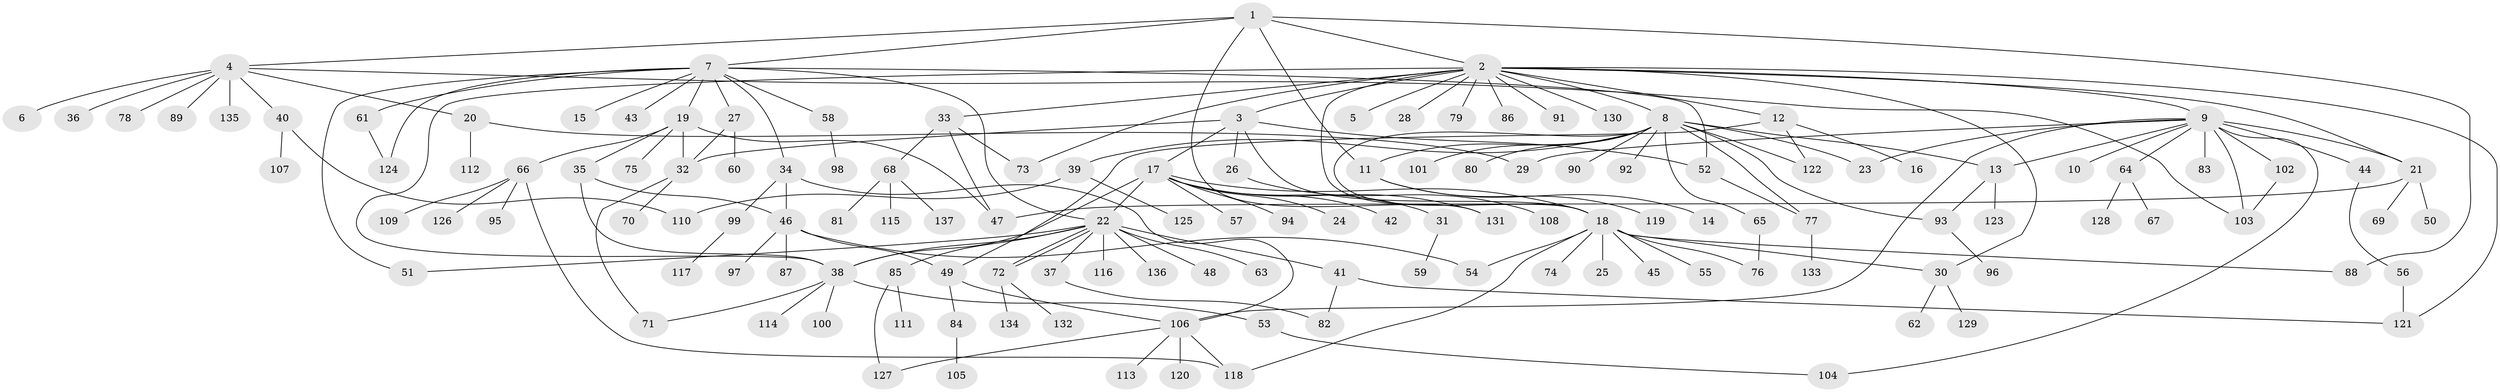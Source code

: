 // Generated by graph-tools (version 1.1) at 2025/35/03/09/25 02:35:31]
// undirected, 137 vertices, 180 edges
graph export_dot {
graph [start="1"]
  node [color=gray90,style=filled];
  1;
  2;
  3;
  4;
  5;
  6;
  7;
  8;
  9;
  10;
  11;
  12;
  13;
  14;
  15;
  16;
  17;
  18;
  19;
  20;
  21;
  22;
  23;
  24;
  25;
  26;
  27;
  28;
  29;
  30;
  31;
  32;
  33;
  34;
  35;
  36;
  37;
  38;
  39;
  40;
  41;
  42;
  43;
  44;
  45;
  46;
  47;
  48;
  49;
  50;
  51;
  52;
  53;
  54;
  55;
  56;
  57;
  58;
  59;
  60;
  61;
  62;
  63;
  64;
  65;
  66;
  67;
  68;
  69;
  70;
  71;
  72;
  73;
  74;
  75;
  76;
  77;
  78;
  79;
  80;
  81;
  82;
  83;
  84;
  85;
  86;
  87;
  88;
  89;
  90;
  91;
  92;
  93;
  94;
  95;
  96;
  97;
  98;
  99;
  100;
  101;
  102;
  103;
  104;
  105;
  106;
  107;
  108;
  109;
  110;
  111;
  112;
  113;
  114;
  115;
  116;
  117;
  118;
  119;
  120;
  121;
  122;
  123;
  124;
  125;
  126;
  127;
  128;
  129;
  130;
  131;
  132;
  133;
  134;
  135;
  136;
  137;
  1 -- 2;
  1 -- 4;
  1 -- 7;
  1 -- 11;
  1 -- 88;
  1 -- 131;
  2 -- 3;
  2 -- 5;
  2 -- 8;
  2 -- 9;
  2 -- 12;
  2 -- 18;
  2 -- 21;
  2 -- 28;
  2 -- 30;
  2 -- 33;
  2 -- 38;
  2 -- 73;
  2 -- 79;
  2 -- 86;
  2 -- 91;
  2 -- 121;
  2 -- 130;
  3 -- 17;
  3 -- 18;
  3 -- 26;
  3 -- 32;
  3 -- 52;
  4 -- 6;
  4 -- 20;
  4 -- 36;
  4 -- 40;
  4 -- 78;
  4 -- 89;
  4 -- 103;
  4 -- 135;
  7 -- 15;
  7 -- 19;
  7 -- 22;
  7 -- 27;
  7 -- 34;
  7 -- 43;
  7 -- 51;
  7 -- 52;
  7 -- 58;
  7 -- 61;
  7 -- 124;
  8 -- 11;
  8 -- 13;
  8 -- 18;
  8 -- 23;
  8 -- 39;
  8 -- 65;
  8 -- 77;
  8 -- 80;
  8 -- 90;
  8 -- 92;
  8 -- 93;
  8 -- 101;
  8 -- 122;
  9 -- 10;
  9 -- 13;
  9 -- 21;
  9 -- 23;
  9 -- 29;
  9 -- 44;
  9 -- 64;
  9 -- 83;
  9 -- 102;
  9 -- 103;
  9 -- 104;
  9 -- 106;
  11 -- 14;
  11 -- 119;
  12 -- 16;
  12 -- 49;
  12 -- 122;
  13 -- 93;
  13 -- 123;
  17 -- 18;
  17 -- 22;
  17 -- 24;
  17 -- 31;
  17 -- 38;
  17 -- 42;
  17 -- 57;
  17 -- 94;
  17 -- 131;
  18 -- 25;
  18 -- 30;
  18 -- 45;
  18 -- 54;
  18 -- 55;
  18 -- 74;
  18 -- 76;
  18 -- 88;
  18 -- 118;
  19 -- 32;
  19 -- 35;
  19 -- 47;
  19 -- 66;
  19 -- 75;
  20 -- 29;
  20 -- 112;
  21 -- 47;
  21 -- 50;
  21 -- 69;
  22 -- 37;
  22 -- 38;
  22 -- 41;
  22 -- 48;
  22 -- 51;
  22 -- 63;
  22 -- 72;
  22 -- 72;
  22 -- 85;
  22 -- 116;
  22 -- 136;
  26 -- 108;
  27 -- 32;
  27 -- 60;
  30 -- 62;
  30 -- 129;
  31 -- 59;
  32 -- 70;
  32 -- 71;
  33 -- 47;
  33 -- 68;
  33 -- 73;
  34 -- 46;
  34 -- 99;
  34 -- 106;
  35 -- 38;
  35 -- 46;
  37 -- 82;
  38 -- 53;
  38 -- 71;
  38 -- 100;
  38 -- 114;
  39 -- 110;
  39 -- 125;
  40 -- 107;
  40 -- 110;
  41 -- 82;
  41 -- 121;
  44 -- 56;
  46 -- 49;
  46 -- 54;
  46 -- 87;
  46 -- 97;
  49 -- 84;
  49 -- 106;
  52 -- 77;
  53 -- 104;
  56 -- 121;
  58 -- 98;
  61 -- 124;
  64 -- 67;
  64 -- 128;
  65 -- 76;
  66 -- 95;
  66 -- 109;
  66 -- 118;
  66 -- 126;
  68 -- 81;
  68 -- 115;
  68 -- 137;
  72 -- 132;
  72 -- 134;
  77 -- 133;
  84 -- 105;
  85 -- 111;
  85 -- 127;
  93 -- 96;
  99 -- 117;
  102 -- 103;
  106 -- 113;
  106 -- 118;
  106 -- 120;
  106 -- 127;
}
